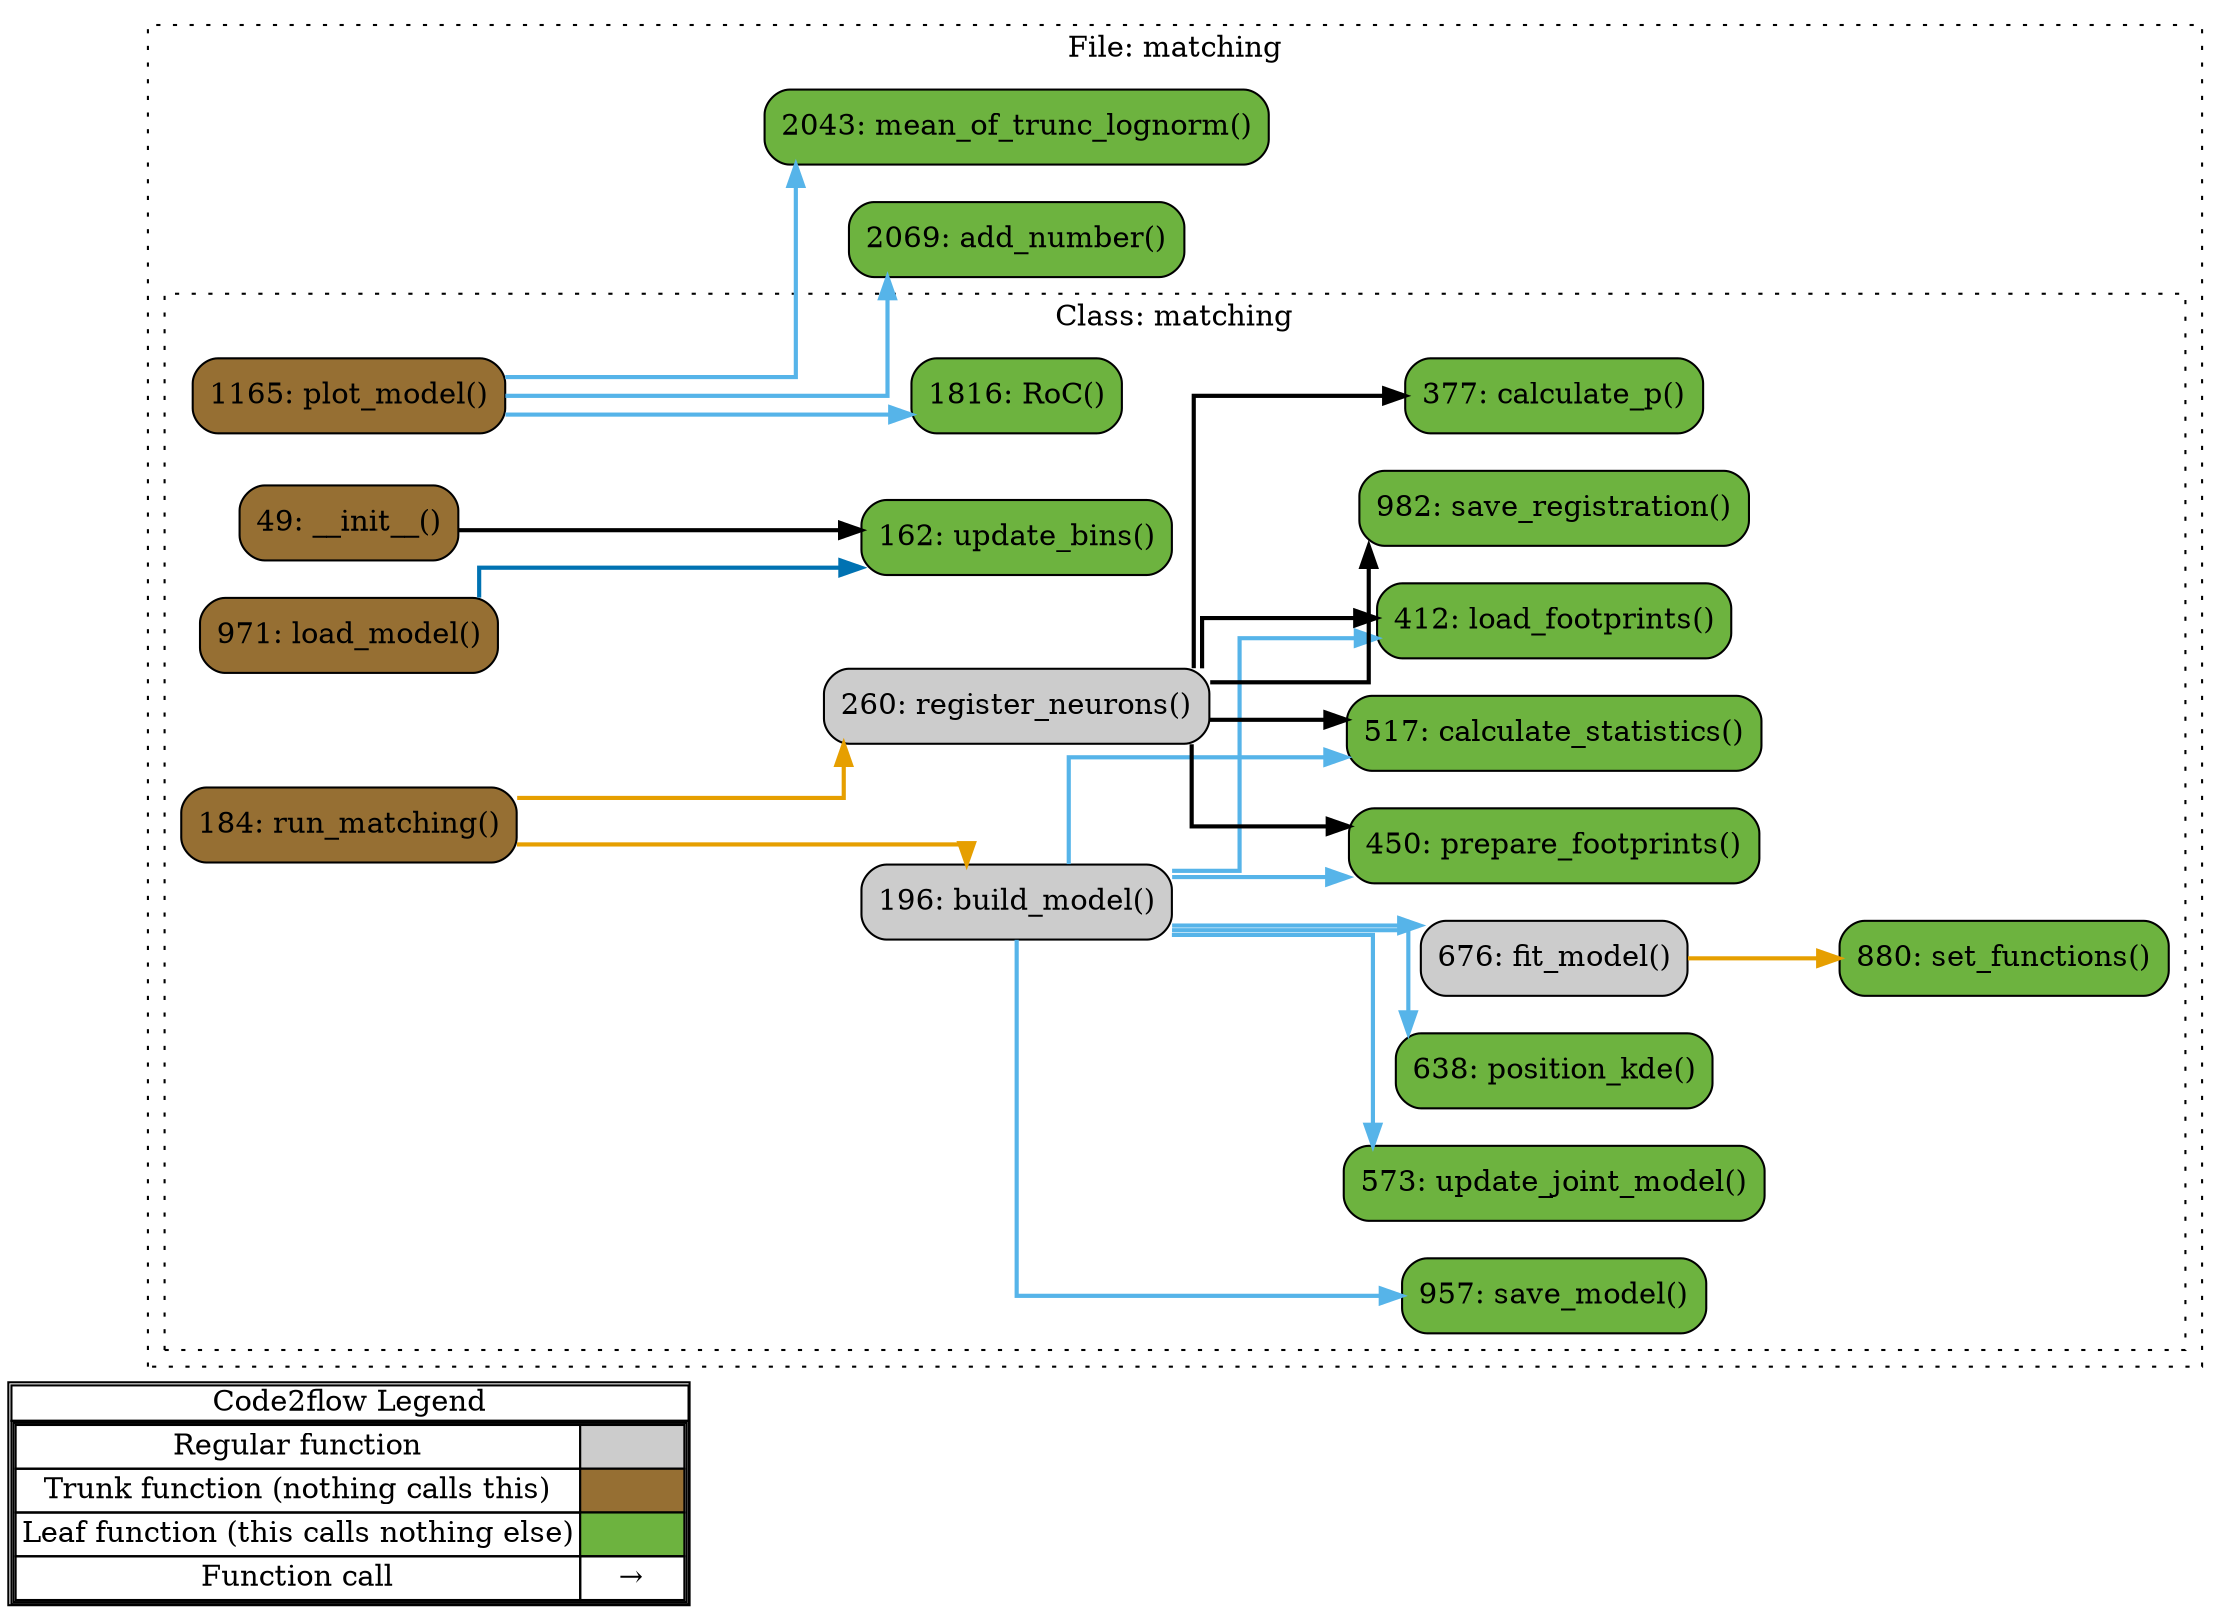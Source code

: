 digraph G {
concentrate=true;
splines="ortho";
rankdir="LR";
subgraph legend{
    rank = min;
    label = "legend";
    Legend [shape=none, margin=0, label = <
        <table cellspacing="0" cellpadding="0" border="1"><tr><td>Code2flow Legend</td></tr><tr><td>
        <table cellspacing="0">
        <tr><td>Regular function</td><td width="50px" bgcolor='#cccccc'></td></tr>
        <tr><td>Trunk function (nothing calls this)</td><td bgcolor='#966F33'></td></tr>
        <tr><td>Leaf function (this calls nothing else)</td><td bgcolor='#6db33f'></td></tr>
        <tr><td>Function call</td><td><font color='black'>&#8594;</font></td></tr>
        </table></td></tr></table>
        >];
}node_5f4a45b0 [label="2069: add_number()" name="matching::add_number" shape="rect" style="rounded,filled" fillcolor="#6db33f" ];
node_f10c02f0 [label="1816: RoC()" name="matching::matching.RoC" shape="rect" style="rounded,filled" fillcolor="#6db33f" ];
node_b66c5f28 [label="49: __init__()" name="matching::matching.__init__" shape="rect" style="rounded,filled" fillcolor="#966F33" ];
node_e6a70f9a [label="196: build_model()" name="matching::matching.build_model" shape="rect" style="rounded,filled" fillcolor="#cccccc" ];
node_178e4311 [label="377: calculate_p()" name="matching::matching.calculate_p" shape="rect" style="rounded,filled" fillcolor="#6db33f" ];
node_c3b30e39 [label="517: calculate_statistics()" name="matching::matching.calculate_statistics" shape="rect" style="rounded,filled" fillcolor="#6db33f" ];
node_6e2a4ad9 [label="676: fit_model()" name="matching::matching.fit_model" shape="rect" style="rounded,filled" fillcolor="#cccccc" ];
node_3c1f942f [label="412: load_footprints()" name="matching::matching.load_footprints" shape="rect" style="rounded,filled" fillcolor="#6db33f" ];
node_6e7a59bd [label="971: load_model()" name="matching::matching.load_model" shape="rect" style="rounded,filled" fillcolor="#966F33" ];
node_a14c467a [label="1165: plot_model()" name="matching::matching.plot_model" shape="rect" style="rounded,filled" fillcolor="#966F33" ];
node_4bbee2a6 [label="638: position_kde()" name="matching::matching.position_kde" shape="rect" style="rounded,filled" fillcolor="#6db33f" ];
node_0702fd04 [label="450: prepare_footprints()" name="matching::matching.prepare_footprints" shape="rect" style="rounded,filled" fillcolor="#6db33f" ];
node_57427888 [label="260: register_neurons()" name="matching::matching.register_neurons" shape="rect" style="rounded,filled" fillcolor="#cccccc" ];
node_8cee9c71 [label="184: run_matching()" name="matching::matching.run_matching" shape="rect" style="rounded,filled" fillcolor="#966F33" ];
node_328e228c [label="957: save_model()" name="matching::matching.save_model" shape="rect" style="rounded,filled" fillcolor="#6db33f" ];
node_1c69cfb5 [label="982: save_registration()" name="matching::matching.save_registration" shape="rect" style="rounded,filled" fillcolor="#6db33f" ];
node_d1de183d [label="880: set_functions()" name="matching::matching.set_functions" shape="rect" style="rounded,filled" fillcolor="#6db33f" ];
node_b952093e [label="162: update_bins()" name="matching::matching.update_bins" shape="rect" style="rounded,filled" fillcolor="#6db33f" ];
node_7edf2104 [label="573: update_joint_model()" name="matching::matching.update_joint_model" shape="rect" style="rounded,filled" fillcolor="#6db33f" ];
node_442dc7a7 [label="2043: mean_of_trunc_lognorm()" name="matching::mean_of_trunc_lognorm" shape="rect" style="rounded,filled" fillcolor="#6db33f" ];
node_b66c5f28 -> node_b952093e [color="#000000" penwidth="2"];
node_e6a70f9a -> node_c3b30e39 [color="#56B4E9" penwidth="2"];
node_e6a70f9a -> node_c3b30e39 [color="#56B4E9" penwidth="2"];
node_e6a70f9a -> node_6e2a4ad9 [color="#56B4E9" penwidth="2"];
node_e6a70f9a -> node_3c1f942f [color="#56B4E9" penwidth="2"];
node_e6a70f9a -> node_4bbee2a6 [color="#56B4E9" penwidth="2"];
node_e6a70f9a -> node_0702fd04 [color="#56B4E9" penwidth="2"];
node_e6a70f9a -> node_328e228c [color="#56B4E9" penwidth="2"];
node_e6a70f9a -> node_7edf2104 [color="#56B4E9" penwidth="2"];
node_e6a70f9a -> node_7edf2104 [color="#56B4E9" penwidth="2"];
node_6e2a4ad9 -> node_d1de183d [color="#E69F00" penwidth="2"];
node_6e2a4ad9 -> node_d1de183d [color="#E69F00" penwidth="2"];
node_6e2a4ad9 -> node_d1de183d [color="#E69F00" penwidth="2"];
node_6e2a4ad9 -> node_d1de183d [color="#E69F00" penwidth="2"];
node_6e2a4ad9 -> node_d1de183d [color="#E69F00" penwidth="2"];
node_6e7a59bd -> node_b952093e [color="#0072B2" penwidth="2"];
node_a14c467a -> node_5f4a45b0 [color="#56B4E9" penwidth="2"];
node_a14c467a -> node_5f4a45b0 [color="#56B4E9" penwidth="2"];
node_a14c467a -> node_5f4a45b0 [color="#56B4E9" penwidth="2"];
node_a14c467a -> node_5f4a45b0 [color="#56B4E9" penwidth="2"];
node_a14c467a -> node_f10c02f0 [color="#56B4E9" penwidth="2"];
node_a14c467a -> node_442dc7a7 [color="#56B4E9" penwidth="2"];
node_a14c467a -> node_442dc7a7 [color="#56B4E9" penwidth="2"];
node_57427888 -> node_178e4311 [color="#000000" penwidth="2"];
node_57427888 -> node_c3b30e39 [color="#000000" penwidth="2"];
node_57427888 -> node_3c1f942f [color="#000000" penwidth="2"];
node_57427888 -> node_3c1f942f [color="#000000" penwidth="2"];
node_57427888 -> node_0702fd04 [color="#000000" penwidth="2"];
node_57427888 -> node_0702fd04 [color="#000000" penwidth="2"];
node_57427888 -> node_1c69cfb5 [color="#000000" penwidth="2"];
node_8cee9c71 -> node_e6a70f9a [color="#E69F00" penwidth="2"];
node_8cee9c71 -> node_57427888 [color="#E69F00" penwidth="2"];
subgraph cluster_a87d1752 {
    node_442dc7a7 node_5f4a45b0;
    label="File: matching";
    name="matching";
    style="filled";
    graph[style=dotted];
    subgraph cluster_e7d9a946 {
        node_b66c5f28 node_b952093e node_8cee9c71 node_e6a70f9a node_57427888 node_178e4311 node_3c1f942f node_0702fd04 node_c3b30e39 node_7edf2104 node_4bbee2a6 node_6e2a4ad9 node_d1de183d node_328e228c node_6e7a59bd node_1c69cfb5 node_a14c467a node_f10c02f0;
        label="Class: matching";
        name="matching";
        style="filled";
        graph[style=dotted];
    };
};
}
